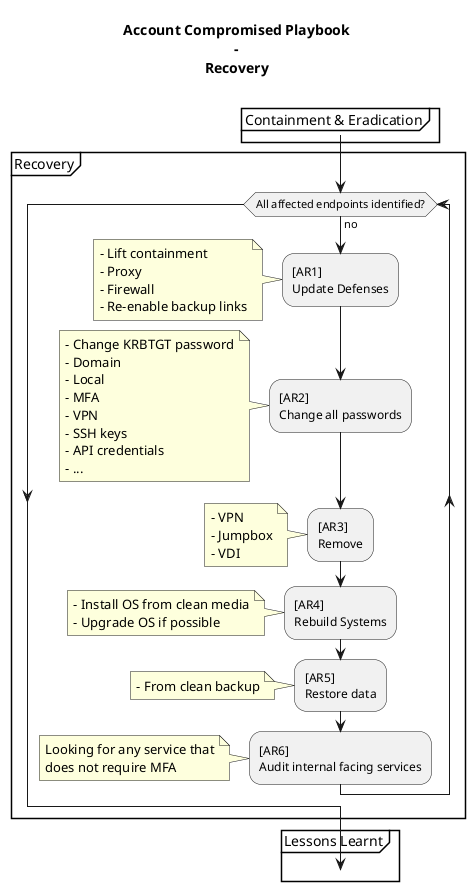 @startuml "Account Compromised Playbook - Recovery"

title "Account Compromised Playbook\n-\nRecovery\n"

partition "Containment & Eradication" {

}

partition "Recovery" {
  while (All affected endpoints identified?)
    -> no;
    :[AR1]\nUpdate Defenses;
    note
      - Lift containment
      - Proxy
      - Firewall
      - Re-enable backup links
    endnote
    
    :[AR2]\nChange all passwords;
    note
      - Change KRBTGT password
      - Domain
      - Local
      - MFA
      - VPN
      - SSH keys
      - API credentials
      - ...
    endnote

    :[AR3]\nRemove;
    note
      - VPN
      - Jumpbox
      - VDI
    endnote

    :[AR4]\nRebuild Systems;
    note
      - Install OS from clean media
      - Upgrade OS if possible
    endnote

    :[AR5]\nRestore data;
    note
      - From clean backup
    endnote

    :[AR6]\nAudit internal facing services;
    note
      Looking for any service that
      does not require MFA
    endnote
    
  endwhile
}

partition "Lessons Learnt" {
    
}

@enduml